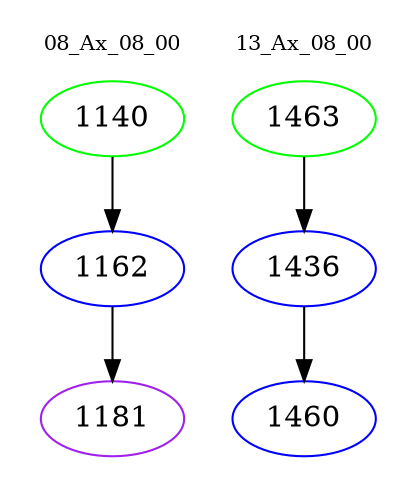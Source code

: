 digraph{
subgraph cluster_0 {
color = white
label = "08_Ax_08_00";
fontsize=10;
T0_1140 [label="1140", color="green"]
T0_1140 -> T0_1162 [color="black"]
T0_1162 [label="1162", color="blue"]
T0_1162 -> T0_1181 [color="black"]
T0_1181 [label="1181", color="purple"]
}
subgraph cluster_1 {
color = white
label = "13_Ax_08_00";
fontsize=10;
T1_1463 [label="1463", color="green"]
T1_1463 -> T1_1436 [color="black"]
T1_1436 [label="1436", color="blue"]
T1_1436 -> T1_1460 [color="black"]
T1_1460 [label="1460", color="blue"]
}
}
